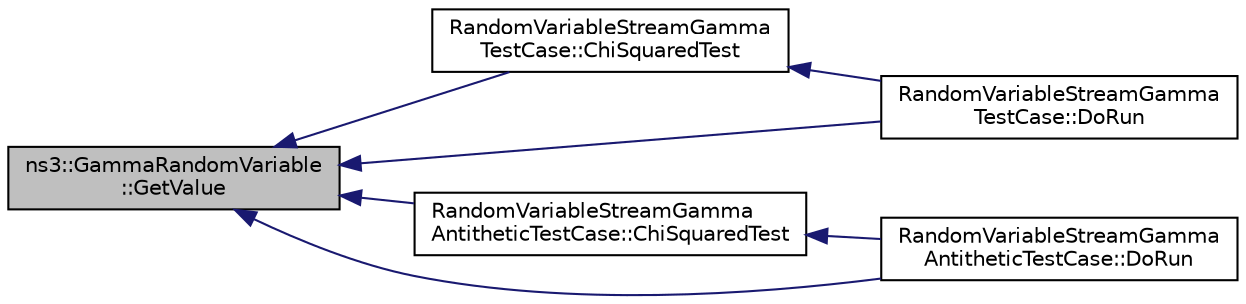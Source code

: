 digraph "ns3::GammaRandomVariable::GetValue"
{
  edge [fontname="Helvetica",fontsize="10",labelfontname="Helvetica",labelfontsize="10"];
  node [fontname="Helvetica",fontsize="10",shape=record];
  rankdir="LR";
  Node1 [label="ns3::GammaRandomVariable\l::GetValue",height=0.2,width=0.4,color="black", fillcolor="grey75", style="filled", fontcolor="black"];
  Node1 -> Node2 [dir="back",color="midnightblue",fontsize="10",style="solid"];
  Node2 [label="RandomVariableStreamGamma\lTestCase::ChiSquaredTest",height=0.2,width=0.4,color="black", fillcolor="white", style="filled",URL="$db/dc4/classRandomVariableStreamGammaTestCase.html#a8330d92cb8a848f05abfa4ab429f4ab4"];
  Node2 -> Node3 [dir="back",color="midnightblue",fontsize="10",style="solid"];
  Node3 [label="RandomVariableStreamGamma\lTestCase::DoRun",height=0.2,width=0.4,color="black", fillcolor="white", style="filled",URL="$db/dc4/classRandomVariableStreamGammaTestCase.html#aa1a9e09d67bfb3985156919da14d76ad",tooltip="Implementation to actually run this TestCase. "];
  Node1 -> Node3 [dir="back",color="midnightblue",fontsize="10",style="solid"];
  Node1 -> Node4 [dir="back",color="midnightblue",fontsize="10",style="solid"];
  Node4 [label="RandomVariableStreamGamma\lAntitheticTestCase::ChiSquaredTest",height=0.2,width=0.4,color="black", fillcolor="white", style="filled",URL="$d7/d01/classRandomVariableStreamGammaAntitheticTestCase.html#a51540f4a36a6c9c9fdc81f95fde0224f"];
  Node4 -> Node5 [dir="back",color="midnightblue",fontsize="10",style="solid"];
  Node5 [label="RandomVariableStreamGamma\lAntitheticTestCase::DoRun",height=0.2,width=0.4,color="black", fillcolor="white", style="filled",URL="$d7/d01/classRandomVariableStreamGammaAntitheticTestCase.html#ad5df183b68d515005c4759f7456c372a",tooltip="Implementation to actually run this TestCase. "];
  Node1 -> Node5 [dir="back",color="midnightblue",fontsize="10",style="solid"];
}
